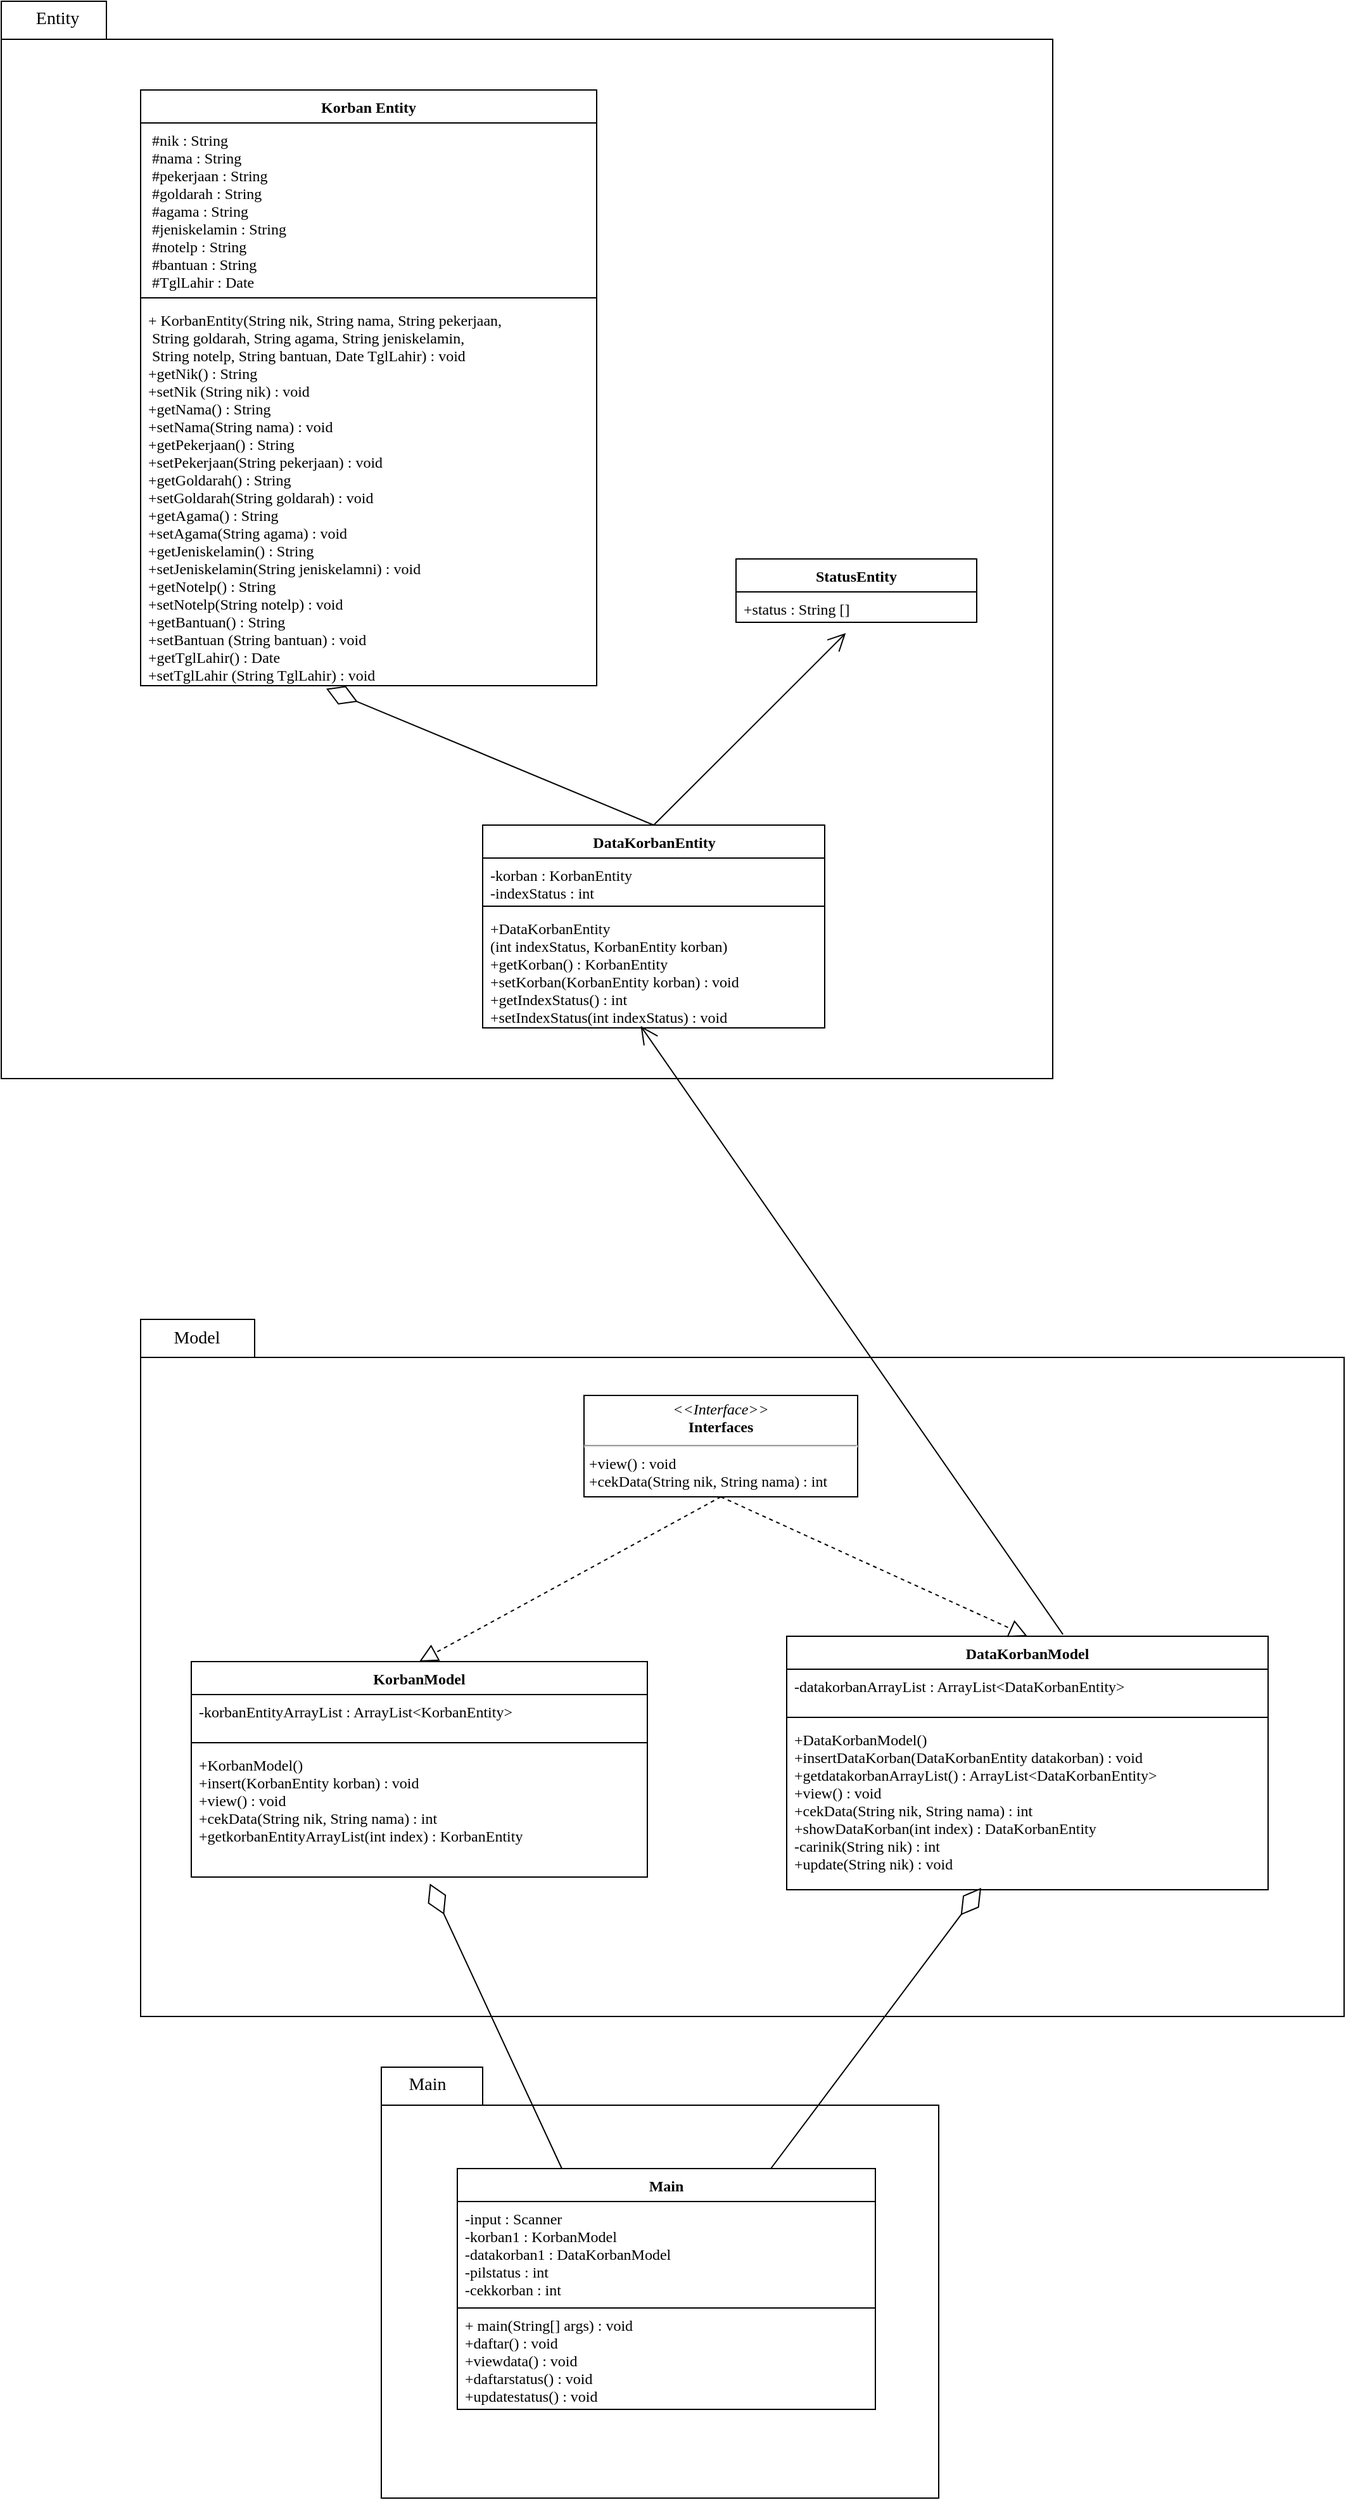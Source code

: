 <mxfile version="13.9.9" type="device"><diagram id="C5RBs43oDa-KdzZeNtuy" name="Page-1"><mxGraphModel dx="1303" dy="1802" grid="1" gridSize="10" guides="1" tooltips="1" connect="1" arrows="1" fold="1" page="1" pageScale="1" pageWidth="827" pageHeight="1169" math="0" shadow="0"><root><mxCell id="WIyWlLk6GJQsqaUBKTNV-0"/><mxCell id="WIyWlLk6GJQsqaUBKTNV-1" parent="WIyWlLk6GJQsqaUBKTNV-0"/><mxCell id="jsflKalIjW74IejSaAgB-0" value="" style="shape=folder;fontStyle=1;spacingTop=10;tabWidth=80;tabHeight=30;tabPosition=left;html=1;fontFamily=Verdana;fontSize=12;" vertex="1" parent="WIyWlLk6GJQsqaUBKTNV-1"><mxGeometry x="30" y="-420" width="830" height="850" as="geometry"/></mxCell><mxCell id="jsflKalIjW74IejSaAgB-6" value="Korban Entity" style="swimlane;fontStyle=1;align=center;verticalAlign=top;childLayout=stackLayout;horizontal=1;startSize=26;horizontalStack=0;resizeParent=1;resizeParentMax=0;resizeLast=0;collapsible=1;marginBottom=0;fontFamily=Verdana;fontSize=12;" vertex="1" parent="WIyWlLk6GJQsqaUBKTNV-1"><mxGeometry x="140" y="-350" width="360" height="470" as="geometry"/></mxCell><mxCell id="jsflKalIjW74IejSaAgB-7" value=" #nik : String&#10; #nama : String&#10; #pekerjaan : String&#10; #goldarah : String&#10; #agama : String&#10; #jeniskelamin : String&#10; #notelp : String&#10; #bantuan : String&#10; #TglLahir : Date" style="text;strokeColor=none;fillColor=none;align=left;verticalAlign=top;spacingLeft=4;spacingRight=4;overflow=hidden;rotatable=0;points=[[0,0.5],[1,0.5]];portConstraint=eastwest;fontFamily=Verdana;fontSize=12;" vertex="1" parent="jsflKalIjW74IejSaAgB-6"><mxGeometry y="26" width="360" height="134" as="geometry"/></mxCell><mxCell id="jsflKalIjW74IejSaAgB-8" value="" style="line;strokeWidth=1;fillColor=none;align=left;verticalAlign=middle;spacingTop=-1;spacingLeft=3;spacingRight=3;rotatable=0;labelPosition=right;points=[];portConstraint=eastwest;fontFamily=Verdana;fontSize=12;" vertex="1" parent="jsflKalIjW74IejSaAgB-6"><mxGeometry y="160" width="360" height="8" as="geometry"/></mxCell><mxCell id="jsflKalIjW74IejSaAgB-9" value="+ KorbanEntity(String nik, String nama, String pekerjaan, &#10; String goldarah, String agama, String jeniskelamin, &#10; String notelp, String bantuan, Date TglLahir) : void&#10;+getNik() : String&#10;+setNik (String nik) : void&#10;+getNama() : String&#10;+setNama(String nama) : void&#10;+getPekerjaan() : String&#10;+setPekerjaan(String pekerjaan) : void&#10;+getGoldarah() : String&#10;+setGoldarah(String goldarah) : void&#10;+getAgama() : String&#10;+setAgama(String agama) : void&#10;+getJeniskelamin() : String&#10;+setJeniskelamin(String jeniskelamni) : void&#10;+getNotelp() : String&#10;+setNotelp(String notelp) : void&#10;+getBantuan() : String&#10;+setBantuan (String bantuan) : void&#10;+getTglLahir() : Date&#10;+setTglLahir (String TglLahir) : void" style="text;strokeColor=none;fillColor=none;align=left;verticalAlign=top;spacingLeft=4;spacingRight=4;overflow=hidden;rotatable=0;points=[[0,0.5],[1,0.5]];portConstraint=eastwest;fontFamily=Verdana;fontSize=12;" vertex="1" parent="jsflKalIjW74IejSaAgB-6"><mxGeometry y="168" width="360" height="302" as="geometry"/></mxCell><mxCell id="jsflKalIjW74IejSaAgB-11" value="Entity" style="text;html=1;align=center;verticalAlign=middle;resizable=0;points=[];autosize=1;fontFamily=Verdana;fontSize=14;" vertex="1" parent="WIyWlLk6GJQsqaUBKTNV-1"><mxGeometry x="44" y="-416" width="60" height="20" as="geometry"/></mxCell><mxCell id="jsflKalIjW74IejSaAgB-12" value="StatusEntity" style="swimlane;fontStyle=1;childLayout=stackLayout;horizontal=1;startSize=26;fillColor=none;horizontalStack=0;resizeParent=1;resizeParentMax=0;resizeLast=0;collapsible=1;marginBottom=0;fontFamily=Verdana;fontSize=12;" vertex="1" parent="WIyWlLk6GJQsqaUBKTNV-1"><mxGeometry x="610" y="20" width="190" height="50" as="geometry"/></mxCell><mxCell id="jsflKalIjW74IejSaAgB-13" value="+status : String []" style="text;fillColor=none;align=left;verticalAlign=top;spacingLeft=4;spacingRight=4;overflow=hidden;rotatable=0;points=[[0,0.5],[1,0.5]];portConstraint=eastwest;fontFamily=Verdana;strokeColor=#000000;fontSize=12;" vertex="1" parent="jsflKalIjW74IejSaAgB-12"><mxGeometry y="26" width="190" height="24" as="geometry"/></mxCell><mxCell id="jsflKalIjW74IejSaAgB-14" value="DataKorbanEntity" style="swimlane;fontStyle=1;align=center;verticalAlign=top;childLayout=stackLayout;horizontal=1;startSize=26;horizontalStack=0;resizeParent=1;resizeParentMax=0;resizeLast=0;collapsible=1;marginBottom=0;fontFamily=Verdana;fontSize=12;html=1;" vertex="1" parent="WIyWlLk6GJQsqaUBKTNV-1"><mxGeometry x="410" y="230" width="270" height="160" as="geometry"/></mxCell><mxCell id="jsflKalIjW74IejSaAgB-15" value="-korban : KorbanEntity&#10;-indexStatus : int" style="text;strokeColor=none;fillColor=none;align=left;verticalAlign=top;spacingLeft=4;spacingRight=4;overflow=hidden;rotatable=0;points=[[0,0.5],[1,0.5]];portConstraint=eastwest;fontFamily=Verdana;fontSize=12;" vertex="1" parent="jsflKalIjW74IejSaAgB-14"><mxGeometry y="26" width="270" height="34" as="geometry"/></mxCell><mxCell id="jsflKalIjW74IejSaAgB-16" value="" style="line;strokeWidth=1;fillColor=none;align=left;verticalAlign=middle;spacingTop=-1;spacingLeft=3;spacingRight=3;rotatable=0;labelPosition=right;points=[];portConstraint=eastwest;fontFamily=Verdana;fontSize=12;" vertex="1" parent="jsflKalIjW74IejSaAgB-14"><mxGeometry y="60" width="270" height="8" as="geometry"/></mxCell><mxCell id="jsflKalIjW74IejSaAgB-17" value="+DataKorbanEntity&#10;(int indexStatus, KorbanEntity korban)&#10;+getKorban() : KorbanEntity&#10;+setKorban(KorbanEntity korban) : void&#10;+getIndexStatus() : int&#10;+setIndexStatus(int indexStatus) : void" style="text;strokeColor=none;fillColor=none;align=left;verticalAlign=top;spacingLeft=4;spacingRight=4;overflow=hidden;rotatable=0;points=[[0,0.5],[1,0.5]];portConstraint=eastwest;fontFamily=Verdana;fontSize=12;" vertex="1" parent="jsflKalIjW74IejSaAgB-14"><mxGeometry y="68" width="270" height="92" as="geometry"/></mxCell><mxCell id="jsflKalIjW74IejSaAgB-18" value="" style="endArrow=diamondThin;endFill=0;endSize=24;html=1;fontFamily=Verdana;fontSize=12;exitX=0.5;exitY=0;exitDx=0;exitDy=0;entryX=0.407;entryY=1.008;entryDx=0;entryDy=0;entryPerimeter=0;" edge="1" parent="WIyWlLk6GJQsqaUBKTNV-1" source="jsflKalIjW74IejSaAgB-14" target="jsflKalIjW74IejSaAgB-9"><mxGeometry width="160" relative="1" as="geometry"><mxPoint x="380" y="170" as="sourcePoint"/><mxPoint x="330" y="220" as="targetPoint"/></mxGeometry></mxCell><mxCell id="jsflKalIjW74IejSaAgB-19" value="" style="endArrow=open;endFill=1;endSize=12;html=1;fontFamily=Verdana;fontSize=12;entryX=0.456;entryY=1.356;entryDx=0;entryDy=0;entryPerimeter=0;exitX=0.5;exitY=0;exitDx=0;exitDy=0;" edge="1" parent="WIyWlLk6GJQsqaUBKTNV-1" source="jsflKalIjW74IejSaAgB-14" target="jsflKalIjW74IejSaAgB-13"><mxGeometry width="160" relative="1" as="geometry"><mxPoint x="590" y="200" as="sourcePoint"/><mxPoint x="810" y="140" as="targetPoint"/></mxGeometry></mxCell><mxCell id="jsflKalIjW74IejSaAgB-20" value="" style="shape=folder;fontStyle=1;spacingTop=10;tabWidth=90;tabHeight=30;tabPosition=left;html=1;fontFamily=Verdana;fontSize=12;" vertex="1" parent="WIyWlLk6GJQsqaUBKTNV-1"><mxGeometry x="140" y="620" width="950" height="550" as="geometry"/></mxCell><mxCell id="jsflKalIjW74IejSaAgB-21" value="KorbanModel" style="swimlane;fontStyle=1;align=center;verticalAlign=top;childLayout=stackLayout;horizontal=1;startSize=26;horizontalStack=0;resizeParent=1;resizeParentMax=0;resizeLast=0;collapsible=1;marginBottom=0;fontFamily=Verdana;fontSize=12;" vertex="1" parent="WIyWlLk6GJQsqaUBKTNV-1"><mxGeometry x="180" y="890" width="360" height="170" as="geometry"/></mxCell><mxCell id="jsflKalIjW74IejSaAgB-22" value="-korbanEntityArrayList : ArrayList&lt;KorbanEntity&gt;" style="text;strokeColor=none;fillColor=none;align=left;verticalAlign=top;spacingLeft=4;spacingRight=4;overflow=hidden;rotatable=0;points=[[0,0.5],[1,0.5]];portConstraint=eastwest;fontFamily=Verdana;fontSize=12;" vertex="1" parent="jsflKalIjW74IejSaAgB-21"><mxGeometry y="26" width="360" height="34" as="geometry"/></mxCell><mxCell id="jsflKalIjW74IejSaAgB-23" value="" style="line;strokeWidth=1;fillColor=none;align=left;verticalAlign=middle;spacingTop=-1;spacingLeft=3;spacingRight=3;rotatable=0;labelPosition=right;points=[];portConstraint=eastwest;fontFamily=Verdana;fontSize=12;" vertex="1" parent="jsflKalIjW74IejSaAgB-21"><mxGeometry y="60" width="360" height="8" as="geometry"/></mxCell><mxCell id="jsflKalIjW74IejSaAgB-24" value="+KorbanModel()&#10;+insert(KorbanEntity korban) : void&#10;+view() : void&#10;+cekData(String nik, String nama) : int&#10;+getkorbanEntityArrayList(int index) : KorbanEntity&#10;" style="text;strokeColor=none;fillColor=none;align=left;verticalAlign=top;spacingLeft=4;spacingRight=4;overflow=hidden;rotatable=0;points=[[0,0.5],[1,0.5]];portConstraint=eastwest;fontFamily=Verdana;fontSize=12;" vertex="1" parent="jsflKalIjW74IejSaAgB-21"><mxGeometry y="68" width="360" height="102" as="geometry"/></mxCell><mxCell id="jsflKalIjW74IejSaAgB-25" value="Model" style="text;html=1;align=center;verticalAlign=middle;resizable=0;points=[];autosize=1;fontFamily=Verdana;fontSize=14;" vertex="1" parent="WIyWlLk6GJQsqaUBKTNV-1"><mxGeometry x="154" y="625" width="60" height="20" as="geometry"/></mxCell><mxCell id="jsflKalIjW74IejSaAgB-34" value="&lt;p style=&quot;margin: 4px 0px 0px; text-align: center; font-size: 12px;&quot;&gt;&lt;i style=&quot;font-size: 12px;&quot;&gt;&amp;lt;&amp;lt;Interface&amp;gt;&amp;gt;&lt;/i&gt;&lt;br style=&quot;font-size: 12px;&quot;&gt;&lt;b style=&quot;font-size: 12px;&quot;&gt;Interfaces&lt;/b&gt;&lt;/p&gt;&lt;hr style=&quot;font-size: 12px;&quot;&gt;&lt;p style=&quot;margin: 0px 0px 0px 4px; font-size: 12px;&quot;&gt;&lt;/p&gt;&lt;p style=&quot;margin: 0px 0px 0px 4px; font-size: 12px;&quot;&gt;+view() : void&lt;/p&gt;&lt;p style=&quot;margin: 0px 0px 0px 4px; font-size: 12px;&quot;&gt;+cekData(String nik, String nama) : int&lt;/p&gt;" style="verticalAlign=top;align=left;overflow=fill;fontSize=12;fontFamily=Verdana;html=1;" vertex="1" parent="WIyWlLk6GJQsqaUBKTNV-1"><mxGeometry x="490" y="680" width="216" height="80" as="geometry"/></mxCell><mxCell id="jsflKalIjW74IejSaAgB-35" value="DataKorbanModel" style="swimlane;fontStyle=1;align=center;verticalAlign=top;childLayout=stackLayout;horizontal=1;startSize=26;horizontalStack=0;resizeParent=1;resizeParentMax=0;resizeLast=0;collapsible=1;marginBottom=0;fontFamily=Verdana;fontSize=12;" vertex="1" parent="WIyWlLk6GJQsqaUBKTNV-1"><mxGeometry x="650" y="870" width="380" height="200" as="geometry"/></mxCell><mxCell id="jsflKalIjW74IejSaAgB-36" value="-datakorbanArrayList : ArrayList&lt;DataKorbanEntity&gt;" style="text;strokeColor=none;fillColor=none;align=left;verticalAlign=top;spacingLeft=4;spacingRight=4;overflow=hidden;rotatable=0;points=[[0,0.5],[1,0.5]];portConstraint=eastwest;fontFamily=Verdana;fontSize=12;" vertex="1" parent="jsflKalIjW74IejSaAgB-35"><mxGeometry y="26" width="380" height="34" as="geometry"/></mxCell><mxCell id="jsflKalIjW74IejSaAgB-37" value="" style="line;strokeWidth=1;fillColor=none;align=left;verticalAlign=middle;spacingTop=-1;spacingLeft=3;spacingRight=3;rotatable=0;labelPosition=right;points=[];portConstraint=eastwest;fontFamily=Verdana;fontSize=12;" vertex="1" parent="jsflKalIjW74IejSaAgB-35"><mxGeometry y="60" width="380" height="8" as="geometry"/></mxCell><mxCell id="jsflKalIjW74IejSaAgB-38" value="+DataKorbanModel()&#10;+insertDataKorban(DataKorbanEntity datakorban) : void&#10;+getdatakorbanArrayList() : ArrayList&lt;DataKorbanEntity&gt;&#10;+view() : void&#10;+cekData(String nik, String nama) : int&#10;+showDataKorban(int index) : DataKorbanEntity&#10;-carinik(String nik) : int&#10;+update(String nik) : void" style="text;strokeColor=none;fillColor=none;align=left;verticalAlign=top;spacingLeft=4;spacingRight=4;overflow=hidden;rotatable=0;points=[[0,0.5],[1,0.5]];portConstraint=eastwest;fontFamily=Verdana;fontSize=12;" vertex="1" parent="jsflKalIjW74IejSaAgB-35"><mxGeometry y="68" width="380" height="132" as="geometry"/></mxCell><mxCell id="jsflKalIjW74IejSaAgB-39" value="" style="endArrow=block;dashed=1;endFill=0;endSize=12;html=1;fontFamily=Verdana;fontSize=12;exitX=0.5;exitY=1;exitDx=0;exitDy=0;entryX=0.5;entryY=0;entryDx=0;entryDy=0;" edge="1" parent="WIyWlLk6GJQsqaUBKTNV-1" source="jsflKalIjW74IejSaAgB-34" target="jsflKalIjW74IejSaAgB-21"><mxGeometry width="160" relative="1" as="geometry"><mxPoint x="560" y="810" as="sourcePoint"/><mxPoint x="720" y="810" as="targetPoint"/></mxGeometry></mxCell><mxCell id="jsflKalIjW74IejSaAgB-40" value="" style="endArrow=block;dashed=1;endFill=0;endSize=12;html=1;fontFamily=Verdana;fontSize=12;exitX=0.5;exitY=1;exitDx=0;exitDy=0;entryX=0.5;entryY=0;entryDx=0;entryDy=0;" edge="1" parent="WIyWlLk6GJQsqaUBKTNV-1" source="jsflKalIjW74IejSaAgB-34" target="jsflKalIjW74IejSaAgB-35"><mxGeometry width="160" relative="1" as="geometry"><mxPoint x="830" y="880" as="sourcePoint"/><mxPoint x="990" y="880" as="targetPoint"/></mxGeometry></mxCell><mxCell id="jsflKalIjW74IejSaAgB-41" value="" style="endArrow=open;endFill=1;endSize=12;html=1;fontFamily=Verdana;fontSize=12;entryX=0.462;entryY=0.984;entryDx=0;entryDy=0;entryPerimeter=0;exitX=0.574;exitY=-0.007;exitDx=0;exitDy=0;exitPerimeter=0;" edge="1" parent="WIyWlLk6GJQsqaUBKTNV-1" source="jsflKalIjW74IejSaAgB-35" target="jsflKalIjW74IejSaAgB-17"><mxGeometry width="160" relative="1" as="geometry"><mxPoint x="850" y="840" as="sourcePoint"/><mxPoint x="560" y="440" as="targetPoint"/></mxGeometry></mxCell><mxCell id="jsflKalIjW74IejSaAgB-42" value="" style="shape=folder;fontStyle=1;tabWidth=80;tabHeight=30;tabPosition=left;html=1;boundedLbl=1;fontFamily=Verdana;fontSize=12;" vertex="1" parent="WIyWlLk6GJQsqaUBKTNV-1"><mxGeometry x="330" y="1210" width="440" height="340" as="geometry"/></mxCell><mxCell id="jsflKalIjW74IejSaAgB-43" value="Main" style="text;html=1;align=center;verticalAlign=middle;resizable=0;points=[];autosize=1;fontSize=14;fontFamily=Verdana;" vertex="1" parent="WIyWlLk6GJQsqaUBKTNV-1"><mxGeometry x="341" y="1214" width="50" height="20" as="geometry"/></mxCell><mxCell id="jsflKalIjW74IejSaAgB-44" value="Main" style="swimlane;fontStyle=1;align=center;verticalAlign=top;childLayout=stackLayout;horizontal=1;startSize=26;horizontalStack=0;resizeParent=1;resizeParentMax=0;resizeLast=0;collapsible=1;marginBottom=0;fontFamily=Verdana;fontSize=12;" vertex="1" parent="WIyWlLk6GJQsqaUBKTNV-1"><mxGeometry x="390" y="1290" width="330" height="190" as="geometry"/></mxCell><mxCell id="jsflKalIjW74IejSaAgB-45" value="-input : Scanner&#10;-korban1 : KorbanModel&#10;-datakorban1 : DataKorbanModel&#10;-pilstatus : int&#10;-cekkorban : int" style="text;fillColor=none;align=left;verticalAlign=top;spacingLeft=4;spacingRight=4;overflow=hidden;rotatable=0;points=[[0,0.5],[1,0.5]];portConstraint=eastwest;fontFamily=Verdana;strokeColor=#000000;fontSize=12;" vertex="1" parent="jsflKalIjW74IejSaAgB-44"><mxGeometry y="26" width="330" height="84" as="geometry"/></mxCell><mxCell id="jsflKalIjW74IejSaAgB-46" value="+ main(String[] args) : void&#10;+daftar() : void&#10;+viewdata() : void&#10;+daftarstatus() : void&#10;+updatestatus() : void" style="text;fillColor=none;align=left;verticalAlign=top;spacingLeft=4;spacingRight=4;overflow=hidden;rotatable=0;points=[[0,0.5],[1,0.5]];portConstraint=eastwest;fontFamily=Verdana;strokeColor=#000000;fontSize=12;" vertex="1" parent="jsflKalIjW74IejSaAgB-44"><mxGeometry y="110" width="330" height="80" as="geometry"/></mxCell><mxCell id="jsflKalIjW74IejSaAgB-47" value="" style="endArrow=diamondThin;endFill=0;endSize=24;html=1;fontFamily=Verdana;fontSize=14;fontColor=#000000;entryX=0.404;entryY=0.989;entryDx=0;entryDy=0;entryPerimeter=0;exitX=0.75;exitY=0;exitDx=0;exitDy=0;" edge="1" parent="WIyWlLk6GJQsqaUBKTNV-1" source="jsflKalIjW74IejSaAgB-44" target="jsflKalIjW74IejSaAgB-38"><mxGeometry width="160" relative="1" as="geometry"><mxPoint x="940" y="1460" as="sourcePoint"/><mxPoint x="1100" y="1460" as="targetPoint"/></mxGeometry></mxCell><mxCell id="jsflKalIjW74IejSaAgB-48" value="" style="endArrow=diamondThin;endFill=0;endSize=24;html=1;fontFamily=Verdana;fontSize=14;fontColor=#000000;entryX=0.523;entryY=1.051;entryDx=0;entryDy=0;entryPerimeter=0;exitX=0.25;exitY=0;exitDx=0;exitDy=0;" edge="1" parent="WIyWlLk6GJQsqaUBKTNV-1" source="jsflKalIjW74IejSaAgB-44" target="jsflKalIjW74IejSaAgB-24"><mxGeometry width="160" relative="1" as="geometry"><mxPoint x="910" y="1300" as="sourcePoint"/><mxPoint x="1040" y="1320" as="targetPoint"/></mxGeometry></mxCell></root></mxGraphModel></diagram></mxfile>